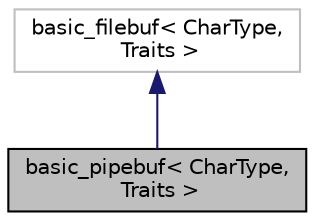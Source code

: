 digraph "basic_pipebuf&lt; CharType, Traits &gt;"
{
  edge [fontname="Helvetica",fontsize="10",labelfontname="Helvetica",labelfontsize="10"];
  node [fontname="Helvetica",fontsize="10",shape=record];
  Node2 [label="basic_pipebuf\< CharType,\l Traits \>",height=0.2,width=0.4,color="black", fillcolor="grey75", style="filled", fontcolor="black"];
  Node3 -> Node2 [dir="back",color="midnightblue",fontsize="10",style="solid",fontname="Helvetica"];
  Node3 [label="basic_filebuf\< CharType,\l Traits \>",height=0.2,width=0.4,color="grey75", fillcolor="white", style="filled"];
}
